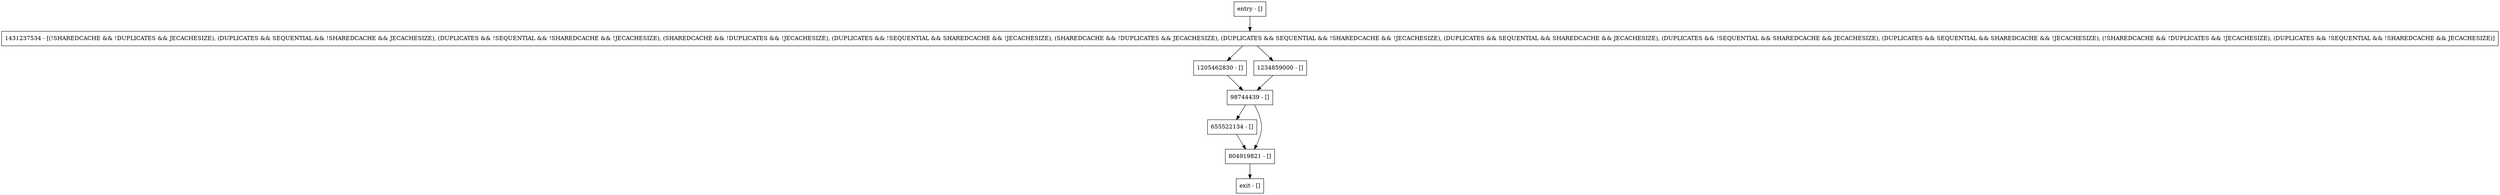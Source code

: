 digraph binDeltaPutBack {
node [shape=record];
1205462830 [label="1205462830 - []"];
entry [label="entry - []"];
exit [label="exit - []"];
655522134 [label="655522134 - []"];
804919821 [label="804919821 - []"];
1234859000 [label="1234859000 - []"];
1431237534 [label="1431237534 - [(!SHAREDCACHE && !DUPLICATES && JECACHESIZE), (DUPLICATES && SEQUENTIAL && !SHAREDCACHE && JECACHESIZE), (DUPLICATES && !SEQUENTIAL && !SHAREDCACHE && !JECACHESIZE), (SHAREDCACHE && !DUPLICATES && !JECACHESIZE), (DUPLICATES && !SEQUENTIAL && SHAREDCACHE && !JECACHESIZE), (SHAREDCACHE && !DUPLICATES && JECACHESIZE), (DUPLICATES && SEQUENTIAL && !SHAREDCACHE && !JECACHESIZE), (DUPLICATES && SEQUENTIAL && SHAREDCACHE && JECACHESIZE), (DUPLICATES && !SEQUENTIAL && SHAREDCACHE && JECACHESIZE), (DUPLICATES && SEQUENTIAL && SHAREDCACHE && !JECACHESIZE), (!SHAREDCACHE && !DUPLICATES && !JECACHESIZE), (DUPLICATES && !SEQUENTIAL && !SHAREDCACHE && JECACHESIZE)]"];
98744439 [label="98744439 - []"];
entry;
exit;
1205462830 -> 98744439;
entry -> 1431237534;
655522134 -> 804919821;
804919821 -> exit;
1234859000 -> 98744439;
1431237534 -> 1205462830;
1431237534 -> 1234859000;
98744439 -> 655522134;
98744439 -> 804919821;
}
